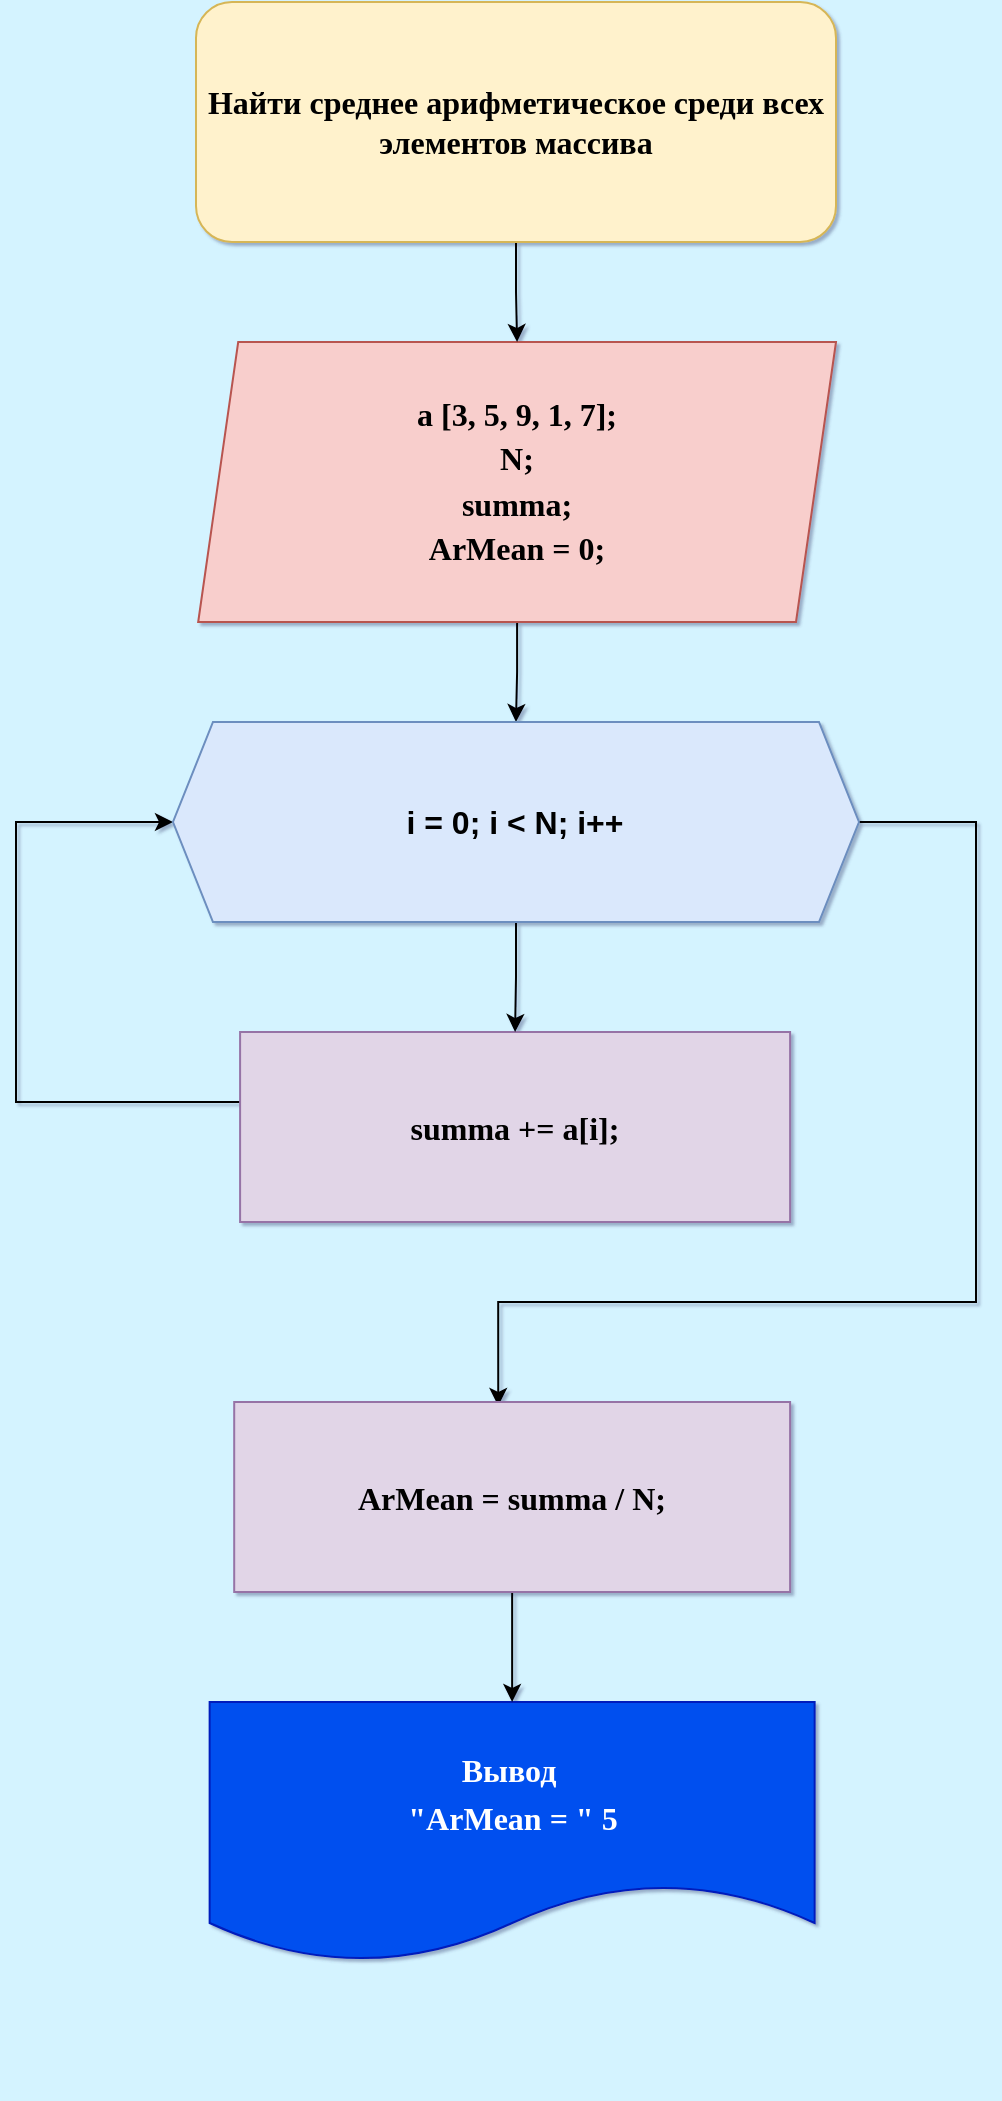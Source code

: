 <mxfile version="20.3.6" type="github">
  <diagram id="JSsoLerhAI2nsH8LYzoI" name="Страница 1">
    <mxGraphModel dx="1374" dy="765" grid="1" gridSize="10" guides="1" tooltips="1" connect="1" arrows="1" fold="1" page="1" pageScale="1" pageWidth="827" pageHeight="1169" background="#D4F3FF" math="0" shadow="1">
      <root>
        <mxCell id="0" />
        <mxCell id="1" parent="0" />
        <mxCell id="xy7Q_TGe062JRShpFNUB-3" value="" style="edgeStyle=orthogonalEdgeStyle;rounded=0;orthogonalLoop=1;jettySize=auto;html=1;fontSize=16;" parent="1" source="irI6KvaJfeKcy1WvKLn3-2" target="xy7Q_TGe062JRShpFNUB-2" edge="1">
          <mxGeometry relative="1" as="geometry" />
        </mxCell>
        <mxCell id="irI6KvaJfeKcy1WvKLn3-2" value="&lt;p style=&quot;line-height: 1.4;&quot;&gt;&lt;font style=&quot;font-size: 16px;&quot;&gt;&lt;font style=&quot;font-size: 16px;&quot;&gt;&lt;span style=&quot;background-color: initial;&quot;&gt;a [3, 5, 9, 1, 7];&lt;/span&gt;&lt;br&gt;&lt;span style=&quot;background-color: initial;&quot;&gt;N;&lt;br&gt;&lt;/span&gt;&lt;/font&gt;&lt;/font&gt;&lt;font style=&quot;font-size: 16px;&quot;&gt;summa;&lt;br&gt;&lt;/font&gt;&lt;font style=&quot;font-size: 16px;&quot;&gt;ArMean = 0;&lt;/font&gt;&lt;br&gt;&lt;/p&gt;&lt;p&gt;&lt;/p&gt;&lt;p&gt;&lt;/p&gt;" style="shape=parallelogram;perimeter=parallelogramPerimeter;whiteSpace=wrap;html=1;fixedSize=1;fillColor=#f8cecc;strokeColor=#b85450;fontFamily=Verdana;fontStyle=1" parent="1" vertex="1">
          <mxGeometry x="251.1" y="180" width="318.9" height="140" as="geometry" />
        </mxCell>
        <mxCell id="7hm-CTfaM_oFEoY0NyUA-2" style="edgeStyle=orthogonalEdgeStyle;rounded=0;orthogonalLoop=1;jettySize=auto;html=1;fontSize=16;entryX=0;entryY=0.5;entryDx=0;entryDy=0;" parent="1" source="irI6KvaJfeKcy1WvKLn3-6" target="xy7Q_TGe062JRShpFNUB-2" edge="1">
          <mxGeometry relative="1" as="geometry">
            <mxPoint x="160" y="420" as="targetPoint" />
            <Array as="points">
              <mxPoint x="160" y="560" />
              <mxPoint x="160" y="420" />
            </Array>
          </mxGeometry>
        </mxCell>
        <mxCell id="irI6KvaJfeKcy1WvKLn3-6" value="&lt;font style=&quot;font-size: 16px; line-height: 1.5;&quot;&gt;summa += a[i];&lt;br&gt;&lt;/font&gt;" style="whiteSpace=wrap;html=1;fontFamily=Verdana;fillColor=#e1d5e7;strokeColor=#9673a6;fontStyle=1;" parent="1" vertex="1">
          <mxGeometry x="272.05" y="525" width="275" height="95" as="geometry" />
        </mxCell>
        <mxCell id="irI6KvaJfeKcy1WvKLn3-8" value="&lt;font style=&quot;font-size: 16px; line-height: 1.5;&quot;&gt;Вывод&amp;nbsp; &lt;br&gt;&quot;ArMean = &quot; 5&lt;br&gt;&lt;/font&gt;" style="shape=document;whiteSpace=wrap;html=1;boundedLbl=1;fontFamily=Verdana;fillColor=#0050ef;strokeColor=#001DBC;fontStyle=1;fontColor=#ffffff;" parent="1" vertex="1">
          <mxGeometry x="256.82" y="860" width="302.5" height="130" as="geometry" />
        </mxCell>
        <mxCell id="bc77YkjF6ze5RHih_S25-2" value="" style="edgeStyle=orthogonalEdgeStyle;rounded=0;orthogonalLoop=1;jettySize=auto;html=1;" parent="1" source="bc77YkjF6ze5RHih_S25-1" target="irI6KvaJfeKcy1WvKLn3-2" edge="1">
          <mxGeometry relative="1" as="geometry" />
        </mxCell>
        <mxCell id="bc77YkjF6ze5RHih_S25-1" value="&lt;p&gt;&lt;font style=&quot;font-size: 16px;&quot; face=&quot;Verdana&quot;&gt;&lt;b&gt;Найти среднее арифметическое среди всех элементов массива&lt;/b&gt;&lt;/font&gt;&lt;br&gt;&lt;/p&gt;" style="rounded=1;whiteSpace=wrap;html=1;strokeWidth=1;fillColor=#fff2cc;strokeColor=#d6b656;glass=0;shadow=0;labelBackgroundColor=none;" parent="1" vertex="1">
          <mxGeometry x="250" y="10" width="320" height="120" as="geometry" />
        </mxCell>
        <mxCell id="xy7Q_TGe062JRShpFNUB-4" value="" style="edgeStyle=orthogonalEdgeStyle;rounded=0;orthogonalLoop=1;jettySize=auto;html=1;fontFamily=Verdana;fontSize=16;entryX=0.5;entryY=0;entryDx=0;entryDy=0;" parent="1" source="xy7Q_TGe062JRShpFNUB-2" target="irI6KvaJfeKcy1WvKLn3-6" edge="1">
          <mxGeometry relative="1" as="geometry">
            <mxPoint x="409.99" y="510.005" as="targetPoint" />
          </mxGeometry>
        </mxCell>
        <mxCell id="0hhpD4I5SW3SJJo2pmz1-2" style="edgeStyle=orthogonalEdgeStyle;rounded=0;orthogonalLoop=1;jettySize=auto;html=1;fontFamily=Verdana;fontSize=16;exitX=1;exitY=0.5;exitDx=0;exitDy=0;entryX=0.475;entryY=0.021;entryDx=0;entryDy=0;entryPerimeter=0;" edge="1" parent="1" source="xy7Q_TGe062JRShpFNUB-2" target="0hhpD4I5SW3SJJo2pmz1-1">
          <mxGeometry relative="1" as="geometry">
            <mxPoint x="400" y="670" as="targetPoint" />
            <Array as="points">
              <mxPoint x="640" y="420" />
              <mxPoint x="640" y="660" />
              <mxPoint x="401" y="660" />
            </Array>
          </mxGeometry>
        </mxCell>
        <mxCell id="xy7Q_TGe062JRShpFNUB-2" value="&lt;b&gt;i = 0; i &amp;lt; N; i++&lt;/b&gt;" style="shape=hexagon;perimeter=hexagonPerimeter2;whiteSpace=wrap;html=1;fixedSize=1;fontSize=16;fillColor=#dae8fc;strokeColor=#6c8ebf;" parent="1" vertex="1">
          <mxGeometry x="238.49" y="370" width="343" height="100" as="geometry" />
        </mxCell>
        <mxCell id="xy7Q_TGe062JRShpFNUB-16" value="&lt;span style=&quot;color: rgba(0, 0, 0, 0); font-family: monospace; font-size: 0px; text-align: start;&quot;&gt;%3CmxGraphModel%3E%3Croot%3E%3CmxCell%20id%3D%220%22%2F%3E%3CmxCell%20id%3D%221%22%20parent%3D%220%22%2F%3E%3CmxCell%20id%3D%222%22%20value%3D%22%D0%94%D0%B0%22%20style%3D%22text%3Bhtml%3D1%3Balign%3Dcenter%3BverticalAlign%3Dmiddle%3Bresizable%3D0%3Bpoints%3D%5B%5D%3Bautosize%3D1%3BstrokeColor%3Dnone%3BfillColor%3Dnone%3BfontSize%3D16%3BfontFamily%3DVerdana%3BfontStyle%3D1%22%20vertex%3D%221%22%20parent%3D%221%22%3E%3CmxGeometry%20x%3D%22364%22%20y%3D%22680%22%20width%3D%2250%22%20height%3D%2230%22%20as%3D%22geometry%22%2F%3E%3C%2FmxCell%3E%3C%2Froot%3E%3C%2FmxGraphModel%3E&lt;/span&gt;" style="text;html=1;align=center;verticalAlign=middle;resizable=0;points=[];autosize=1;strokeColor=none;fillColor=none;fontSize=16;fontFamily=Verdana;" parent="1" vertex="1">
          <mxGeometry x="450" y="1025" width="20" height="30" as="geometry" />
        </mxCell>
        <mxCell id="0hhpD4I5SW3SJJo2pmz1-4" style="edgeStyle=orthogonalEdgeStyle;rounded=0;orthogonalLoop=1;jettySize=auto;html=1;entryX=0.5;entryY=0;entryDx=0;entryDy=0;fontFamily=Verdana;fontSize=16;" edge="1" parent="1" source="0hhpD4I5SW3SJJo2pmz1-1" target="irI6KvaJfeKcy1WvKLn3-8">
          <mxGeometry relative="1" as="geometry" />
        </mxCell>
        <mxCell id="0hhpD4I5SW3SJJo2pmz1-1" value="&lt;b&gt;ArMean = summa / N;&lt;/b&gt;" style="rounded=0;whiteSpace=wrap;html=1;fontFamily=Verdana;fontSize=16;fillColor=#e1d5e7;strokeColor=#9673a6;" vertex="1" parent="1">
          <mxGeometry x="269.1" y="710" width="277.95" height="95" as="geometry" />
        </mxCell>
      </root>
    </mxGraphModel>
  </diagram>
</mxfile>
